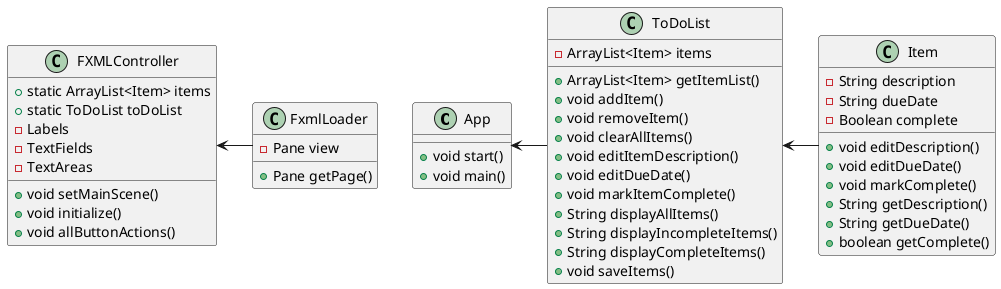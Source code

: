 @startuml

class App {
    +void start()
    +void main()
}

class FXMLController {
    +static ArrayList<Item> items
    +static ToDoList toDoList
    -Labels
    -TextFields
    -TextAreas
    +void setMainScene()
    +void initialize()
    +void allButtonActions()
}

class FxmlLoader {
    -Pane view
    +Pane getPage()
}

FXMLController <- FxmlLoader

App <- ToDoList

class ToDoList  {
    -ArrayList<Item> items
    +ArrayList<Item> getItemList()
    +void addItem()
    +void removeItem()
    +void clearAllItems()
    +void editItemDescription()
    +void editDueDate()
    +void markItemComplete()
    +String displayAllItems()
    +String displayIncompleteItems()
    +String displayCompleteItems()
    +void saveItems()
}

ToDoList <- Item

class Item {
    -String description
    -String dueDate
    -Boolean complete
    +void editDescription()
    +void editDueDate()
    +void markComplete()
    +String getDescription()
    +String getDueDate()
    +boolean getComplete()
}

@enduml